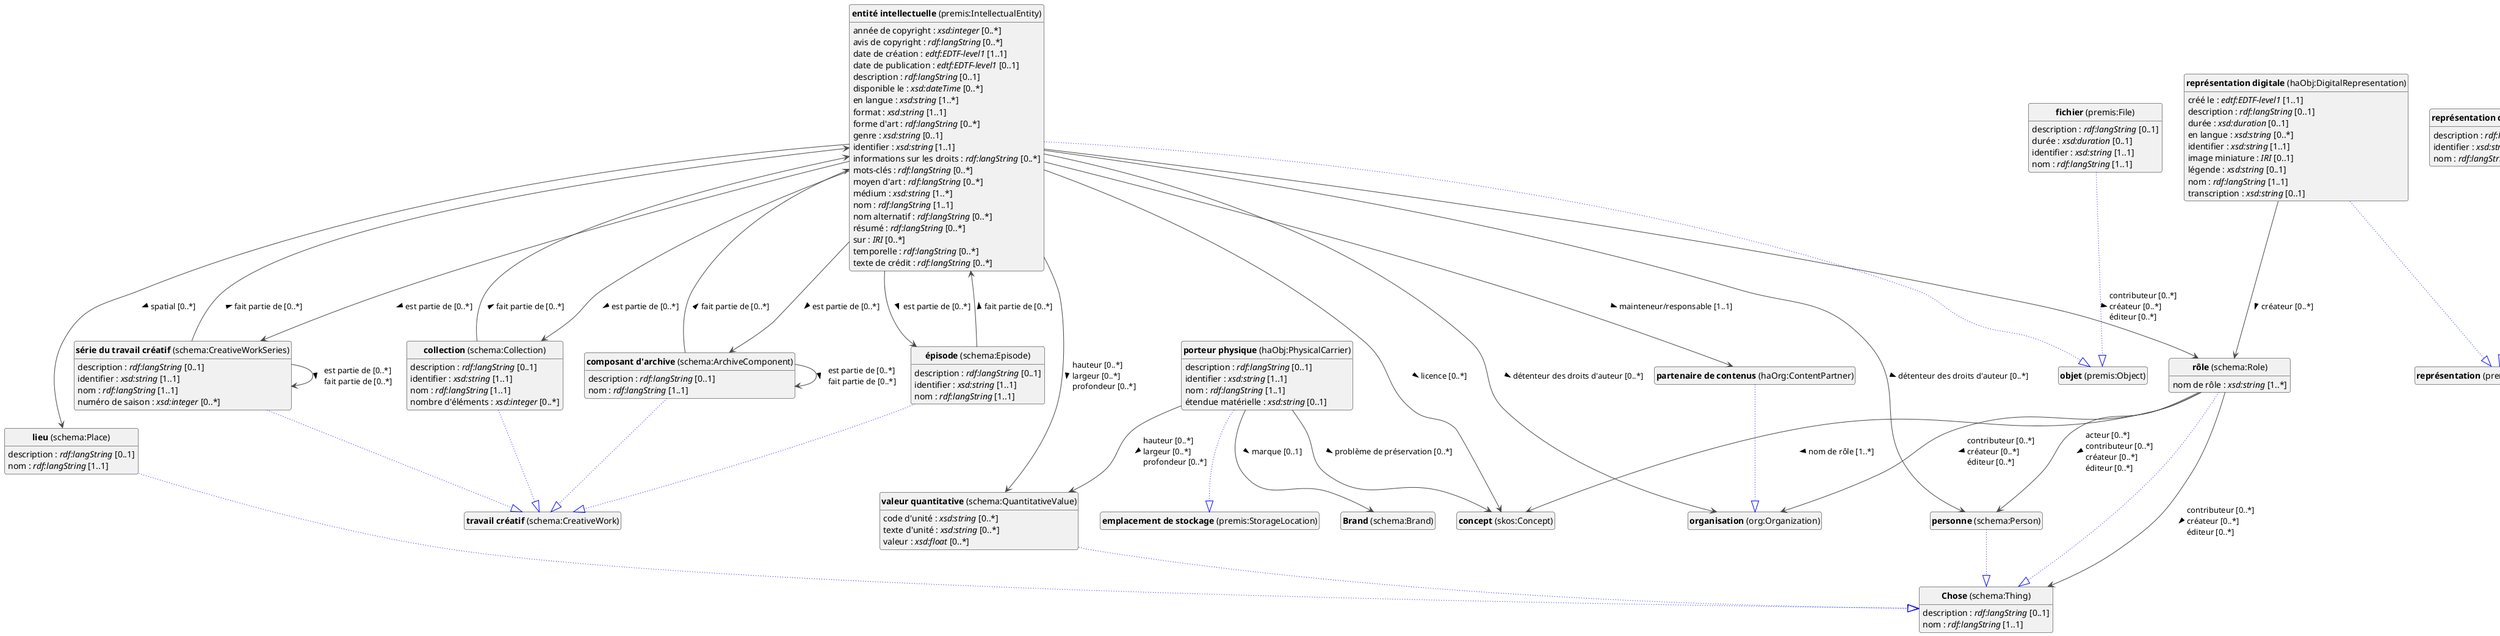 @startuml
!theme vibrant
skinparam classFontSize 14
!define LIGHTORANGE
skinparam componentStyle uml2
skinparam wrapMessageWidth 1000
skinparam wrapWidth 1000
' skinparam ArrowColor #Maroon
' Remove shadows
skinparam shadowing false
'skinparam linetype polyline
skinparam ArrowMessageAlignment left
top to bottom direction


class "<b>Brand</b> (schema:Brand)" as schema_Brand [[../../events/fr#schema%3ABrand]]
class "<b>Chose</b> (schema:Thing)" as schema_Thing [[#schema%3AThing]]
class "<b>collection</b> (schema:Collection)" as schema_Collection [[#schema%3ACollection]]
class "<b>travail créatif</b> (schema:CreativeWork)" as schema_CreativeWork [[#schema%3ACreativeWork]]
class "<b>composant d'archive</b> (schema:ArchiveComponent)" as schema_ArchiveComponent [[#schema%3AArchiveComponent]]
class "<b>travail créatif</b> (schema:CreativeWork)" as schema_CreativeWork [[#schema%3ACreativeWork]]
class "<b>concept</b> (skos:Concept)" as skos_Concept [[../../terms/fr#skos%3AConcept]]
class "<b>entité intellectuelle</b> (premis:IntellectualEntity)" as premis_IntellectualEntity [[#premis%3AIntellectualEntity]]
class "<b>objet</b> (premis:Object)" as premis_Object [[#premis%3AObject]]
class "<b>fichier</b> (premis:File)" as premis_File [[#premis%3AFile]]
class "<b>objet</b> (premis:Object)" as premis_Object [[#premis%3AObject]]
class "<b>lieu</b> (schema:Place)" as schema_Place [[#schema%3APlace]]
class "<b>Chose</b> (schema:Thing)" as schema_Thing [[#schema%3AThing]]
class "<b>organisation</b> (org:Organization)" as org_Organization [[../../organizations/fr#org%3AOrganization]]
class "<b>partenaire de contenus</b> (haOrg:ContentPartner)" as haOrg_ContentPartner [[../../organizations/fr#haOrg%3AContentPartner]]
class "<b>organisation</b> (org:Organization)" as org_Organization [[#org%3AOrganization]]
class "<b>personne</b> (schema:Person)" as schema_Person [[../../organizations/fr#schema%3APerson]]
class "<b>Chose</b> (schema:Thing)" as schema_Thing [[#schema%3AThing]]
class "<b>porteur physique</b> (haObj:PhysicalCarrier)" as haObj_PhysicalCarrier [[#haObj%3APhysicalCarrier]]
class "<b>emplacement de stockage</b> (premis:StorageLocation)" as premis_StorageLocation [[#premis%3AStorageLocation]]
class "<b>représentation de porteur</b> (haObj:CarrierRepresentation)" as haObj_CarrierRepresentation [[#haObj%3ACarrierRepresentation]]
class "<b>représentation</b> (premis:Representation)" as premis_Representation [[#premis%3ARepresentation]]
class "<b>représentation digitale</b> (haObj:DigitalRepresentation)" as haObj_DigitalRepresentation [[#haObj%3ADigitalRepresentation]]
class "<b>représentation</b> (premis:Representation)" as premis_Representation [[#premis%3ARepresentation]]
class "<b>rôle</b> (schema:Role)" as schema_Role [[#schema%3ARole]]
class "<b>Chose</b> (schema:Thing)" as schema_Thing [[#schema%3AThing]]
class "<b>série du travail créatif</b> (schema:CreativeWorkSeries)" as schema_CreativeWorkSeries [[#schema%3ACreativeWorkSeries]]
class "<b>travail créatif</b> (schema:CreativeWork)" as schema_CreativeWork [[#schema%3ACreativeWork]]
class "<b>valeur quantitative</b> (schema:QuantitativeValue)" as schema_QuantitativeValue [[#schema%3AQuantitativeValue]]
class "<b>Chose</b> (schema:Thing)" as schema_Thing [[#schema%3AThing]]
class "<b>épisode</b> (schema:Episode)" as schema_Episode [[#schema%3AEpisode]]
class "<b>travail créatif</b> (schema:CreativeWork)" as schema_CreativeWork [[#schema%3ACreativeWork]]




schema_Thing : description : <i>rdf:langString</i> [0..1]
schema_Thing : nom : <i>rdf:langString</i> [1..1]


schema_Collection --|> schema_CreativeWork #blue;line.dotted;text:blue

schema_Collection : description : <i>rdf:langString</i> [0..1]
schema_Collection : identifier : <i>xsd:string</i> [1..1]
schema_Collection : nom : <i>rdf:langString</i> [1..1]
schema_Collection : nombre d'éléments : <i>xsd:integer</i> [0..*]
schema_Collection --> premis_IntellectualEntity :fait partie de [0..*]  > 




schema_ArchiveComponent --|> schema_CreativeWork #blue;line.dotted;text:blue

schema_ArchiveComponent : description : <i>rdf:langString</i> [0..1]
schema_ArchiveComponent : nom : <i>rdf:langString</i> [1..1]
schema_ArchiveComponent --> premis_IntellectualEntity :fait partie de [0..*]  > 

schema_ArchiveComponent --> schema_ArchiveComponent :est partie de [0..*]  \lfait partie de [0..*]  > 



premis_IntellectualEntity --|> premis_Object #blue;line.dotted;text:blue

premis_IntellectualEntity : année de copyright : <i>xsd:integer</i> [0..*]
premis_IntellectualEntity : avis de copyright : <i>rdf:langString</i> [0..*]
premis_IntellectualEntity : date de création : <i>edtf:EDTF-level1</i> [1..1]
premis_IntellectualEntity : date de publication : <i>edtf:EDTF-level1</i> [0..1]
premis_IntellectualEntity : description : <i>rdf:langString</i> [0..1]
premis_IntellectualEntity : disponible le : <i>xsd:dateTime</i> [0..*]
premis_IntellectualEntity : en langue : <i>xsd:string</i> [1..*]
premis_IntellectualEntity : format : <i>xsd:string</i> [1..1]
premis_IntellectualEntity : forme d'art : <i>rdf:langString</i> [0..*]
premis_IntellectualEntity : genre : <i>xsd:string</i> [0..1]
premis_IntellectualEntity : identifier : <i>xsd:string</i> [1..1]
premis_IntellectualEntity : informations sur les droits : <i>rdf:langString</i> [0..*]
premis_IntellectualEntity : mots-clés : <i>rdf:langString</i> [0..*]
premis_IntellectualEntity : moyen d'art : <i>rdf:langString</i> [0..*]
premis_IntellectualEntity : médium : <i>xsd:string</i> [1..*]
premis_IntellectualEntity : nom : <i>rdf:langString</i> [1..1]
premis_IntellectualEntity : nom alternatif : <i>rdf:langString</i> [0..*]
premis_IntellectualEntity : résumé : <i>rdf:langString</i> [0..*]
premis_IntellectualEntity : sur : <i>IRI</i> [0..*]
premis_IntellectualEntity : temporelle : <i>rdf:langString</i> [0..*]
premis_IntellectualEntity : texte de crédit : <i>rdf:langString</i> [0..*]


premis_IntellectualEntity --> haOrg_ContentPartner :mainteneur/responsable [1..1]  > 
premis_IntellectualEntity --> org_Organization :détenteur des droits d'auteur [0..*]  > 

premis_IntellectualEntity --> schema_ArchiveComponent :est partie de [0..*]  > 
premis_IntellectualEntity --> schema_Collection :est partie de [0..*]  > 
premis_IntellectualEntity --> schema_CreativeWorkSeries :est partie de [0..*]  > 
premis_IntellectualEntity --> schema_Episode :est partie de [0..*]  > 
premis_IntellectualEntity --> schema_Person :détenteur des droits d'auteur [0..*]  > 
premis_IntellectualEntity --> schema_Place :spatial [0..*]  > 
premis_IntellectualEntity --> schema_QuantitativeValue :hauteur [0..*]  \llargeur [0..*]  \lprofondeur [0..*]  > 
premis_IntellectualEntity --> schema_Role :contributeur [0..*]  \lcréateur [0..*]  \léditeur [0..*]  > 
premis_IntellectualEntity --> skos_Concept :licence [0..*]  > 




premis_File --|> premis_Object #blue;line.dotted;text:blue

premis_File : description : <i>rdf:langString</i> [0..1]
premis_File : durée : <i>xsd:duration</i> [0..1]
premis_File : identifier : <i>xsd:string</i> [1..1]
premis_File : nom : <i>rdf:langString</i> [1..1]




schema_Place --|> schema_Thing #blue;line.dotted;text:blue

schema_Place : description : <i>rdf:langString</i> [0..1]
schema_Place : nom : <i>rdf:langString</i> [1..1]




haOrg_ContentPartner --|> org_Organization #blue;line.dotted;text:blue


schema_Person --|> schema_Thing #blue;line.dotted;text:blue


haObj_PhysicalCarrier --|> premis_StorageLocation #blue;line.dotted;text:blue

haObj_PhysicalCarrier : description : <i>rdf:langString</i> [0..1]
haObj_PhysicalCarrier : identifier : <i>xsd:string</i> [1..1]
haObj_PhysicalCarrier : nom : <i>rdf:langString</i> [1..1]
haObj_PhysicalCarrier : étendue matérielle : <i>xsd:string</i> [0..1]

haObj_PhysicalCarrier --> schema_Brand :marque [0..1]  > 
haObj_PhysicalCarrier --> schema_QuantitativeValue :hauteur [0..*]  \llargeur [0..*]  \lprofondeur [0..*]  > 
haObj_PhysicalCarrier --> skos_Concept :problème de préservation [0..*]  > 


haObj_CarrierRepresentation --|> premis_Representation #blue;line.dotted;text:blue

haObj_CarrierRepresentation : description : <i>rdf:langString</i> [0..1]
haObj_CarrierRepresentation : identifier : <i>xsd:string</i> [1..1]
haObj_CarrierRepresentation : nom : <i>rdf:langString</i> [1..1]



haObj_DigitalRepresentation --|> premis_Representation #blue;line.dotted;text:blue

haObj_DigitalRepresentation : créé le : <i>edtf:EDTF-level1</i> [1..1]
haObj_DigitalRepresentation : description : <i>rdf:langString</i> [0..1]
haObj_DigitalRepresentation : durée : <i>xsd:duration</i> [0..1]
haObj_DigitalRepresentation : en langue : <i>xsd:string</i> [0..*]
haObj_DigitalRepresentation : identifier : <i>xsd:string</i> [1..1]
haObj_DigitalRepresentation : image miniature : <i>IRI</i> [0..1]
haObj_DigitalRepresentation : légende : <i>xsd:string</i> [0..1]
haObj_DigitalRepresentation : nom : <i>rdf:langString</i> [1..1]
haObj_DigitalRepresentation : transcription : <i>xsd:string</i> [0..1]



haObj_DigitalRepresentation --> schema_Role :créateur [0..*]  > 



schema_Role --|> schema_Thing #blue;line.dotted;text:blue

schema_Role : nom de rôle : <i>xsd:string</i> [1..*]
schema_Role --> org_Organization :contributeur [0..*]  \lcréateur [0..*]  \léditeur [0..*]  > 
schema_Role --> schema_Person :acteur [0..*]  \lcontributeur [0..*]  \lcréateur [0..*]  \léditeur [0..*]  > 
schema_Role --> schema_Thing :contributeur [0..*]  \lcréateur [0..*]  \léditeur [0..*]  > 
schema_Role --> skos_Concept :nom de rôle [1..*]  > 


schema_CreativeWorkSeries --|> schema_CreativeWork #blue;line.dotted;text:blue

schema_CreativeWorkSeries : description : <i>rdf:langString</i> [0..1]
schema_CreativeWorkSeries : identifier : <i>xsd:string</i> [1..1]
schema_CreativeWorkSeries : nom : <i>rdf:langString</i> [1..1]
schema_CreativeWorkSeries : numéro de saison : <i>xsd:integer</i> [0..*]
schema_CreativeWorkSeries --> premis_IntellectualEntity :fait partie de [0..*]  > 

schema_CreativeWorkSeries --> schema_CreativeWorkSeries :est partie de [0..*]  \lfait partie de [0..*]  > 



schema_QuantitativeValue --|> schema_Thing #blue;line.dotted;text:blue

schema_QuantitativeValue : code d'unité : <i>xsd:string</i> [0..*]
schema_QuantitativeValue : texte d'unité : <i>xsd:string</i> [0..*]
schema_QuantitativeValue : valeur : <i>xsd:float</i> [0..*]



schema_Episode --|> schema_CreativeWork #blue;line.dotted;text:blue

schema_Episode : description : <i>rdf:langString</i> [0..1]
schema_Episode : identifier : <i>xsd:string</i> [1..1]
schema_Episode : nom : <i>rdf:langString</i> [1..1]
schema_Episode --> premis_IntellectualEntity :fait partie de [0..*]  > 




hide circle
hide methods
hide empty members
@enduml


